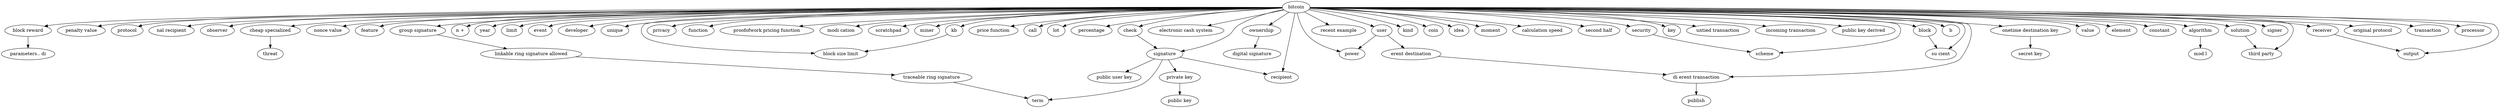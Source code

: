 strict digraph "" {
"block reward";
"penalty value";
protocol;
"nal recipient";
observer;
"block size limit";
"nonce value";
feature;
"cheap specialized";
"erent destination";
"n +";
year;
limit;
"public user key";
event;
developer;
unique;
"group signature";
privacy;
function;
"proofofwork pricing function";
"modi cation";
scratchpad;
miner;
bitcoin;
publish;
check;
"price function";
call;
lot;
"secret key";
"public key";
percentage;
scheme;
"electronic cash system";
"su cient";
power;
kb;
ownership;
"recent example";
signature;
kind;
coin;
idea;
moment;
"calculation speed";
"second half";
user;
key;
"untied transaction";
"incoming transaction";
"public key derived";
"parameters.. di";
"linkable ring signature allowed";
recipient;
"digital signature";
"di erent transaction";
term;
b;
"onetime destination key";
algorithm;
solution;
value;
element;
"traceable ring signature";
constant;
"third party";
"mod l";
threat;
receiver;
signer;
output;
security;
"original protocol";
transaction;
processor;
block;
"private key";
"block reward" -> "parameters.. di";
bitcoin -> "block reward";
bitcoin -> "penalty value";
bitcoin -> constant;
bitcoin -> "nal recipient";
bitcoin -> observer;
bitcoin -> "block size limit";
bitcoin -> idea;
bitcoin -> key;
bitcoin -> "su cient";
bitcoin -> "calculation speed";
bitcoin -> "n +";
bitcoin -> year;
bitcoin -> protocol;
bitcoin -> event;
bitcoin -> developer;
bitcoin -> coin;
bitcoin -> "group signature";
bitcoin -> privacy;
bitcoin -> "proofofwork pricing function";
bitcoin -> "modi cation";
bitcoin -> miner;
bitcoin -> feature;
bitcoin -> "original protocol";
bitcoin -> check;
bitcoin -> "price function";
bitcoin -> call;
bitcoin -> lot;
bitcoin -> b;
bitcoin -> limit;
bitcoin -> percentage;
bitcoin -> scheme;
bitcoin -> function;
bitcoin -> "cheap specialized";
bitcoin -> power;
bitcoin -> "di erent transaction";
bitcoin -> "recent example";
bitcoin -> receiver;
bitcoin -> "electronic cash system";
bitcoin -> "nonce value";
bitcoin -> moment;
bitcoin -> scratchpad;
bitcoin -> "second half";
bitcoin -> user;
bitcoin -> ownership;
bitcoin -> output;
bitcoin -> "incoming transaction";
bitcoin -> "public key derived";
bitcoin -> unique;
bitcoin -> recipient;
bitcoin -> kb;
bitcoin -> kind;
bitcoin -> transaction;
bitcoin -> "onetime destination key";
bitcoin -> algorithm;
bitcoin -> solution;
bitcoin -> value;
bitcoin -> element;
bitcoin -> "third party";
bitcoin -> signature;
bitcoin -> signer;
bitcoin -> "untied transaction";
bitcoin -> security;
bitcoin -> processor;
bitcoin -> block;
"erent destination" -> "di erent transaction";
"group signature" -> "linkable ring signature allowed";
check -> signature;
"cheap specialized" -> threat;
"di erent transaction" -> publish;
receiver -> output;
user -> "erent destination";
user -> power;
ownership -> "digital signature";
kb -> "block size limit";
"onetime destination key" -> "secret key";
algorithm -> "mod l";
solution -> "third party";
"traceable ring signature" -> term;
"linkable ring signature allowed" -> "traceable ring signature";
block -> "su cient";
signature -> term;
signature -> "private key";
signature -> recipient;
signature -> "public user key";
security -> scheme;
"private key" -> "public key";
}
